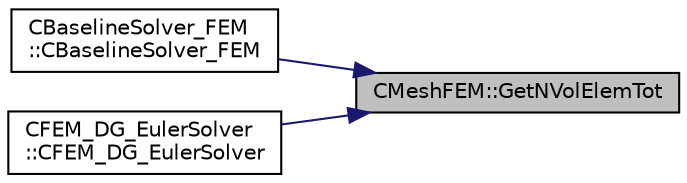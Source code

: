 digraph "CMeshFEM::GetNVolElemTot"
{
 // LATEX_PDF_SIZE
  edge [fontname="Helvetica",fontsize="10",labelfontname="Helvetica",labelfontsize="10"];
  node [fontname="Helvetica",fontsize="10",shape=record];
  rankdir="RL";
  Node1 [label="CMeshFEM::GetNVolElemTot",height=0.2,width=0.4,color="black", fillcolor="grey75", style="filled", fontcolor="black",tooltip="Function, which makes available the total number of volume elements in the local FEM mesh."];
  Node1 -> Node2 [dir="back",color="midnightblue",fontsize="10",style="solid",fontname="Helvetica"];
  Node2 [label="CBaselineSolver_FEM\l::CBaselineSolver_FEM",height=0.2,width=0.4,color="black", fillcolor="white", style="filled",URL="$classCBaselineSolver__FEM.html#a555c5501fce1dfa608bba1e8f77232d1",tooltip=" "];
  Node1 -> Node3 [dir="back",color="midnightblue",fontsize="10",style="solid",fontname="Helvetica"];
  Node3 [label="CFEM_DG_EulerSolver\l::CFEM_DG_EulerSolver",height=0.2,width=0.4,color="black", fillcolor="white", style="filled",URL="$classCFEM__DG__EulerSolver.html#a677fa998b78bd489a3f8bee0d56623dd",tooltip=" "];
}
